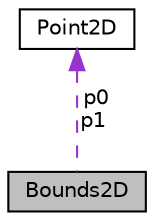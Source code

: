 digraph "Bounds2D"
{
 // LATEX_PDF_SIZE
  edge [fontname="Helvetica",fontsize="10",labelfontname="Helvetica",labelfontsize="10"];
  node [fontname="Helvetica",fontsize="10",shape=record];
  Node1 [label="Bounds2D",height=0.2,width=0.4,color="black", fillcolor="grey75", style="filled", fontcolor="black",tooltip=" "];
  Node2 -> Node1 [dir="back",color="darkorchid3",fontsize="10",style="dashed",label=" p0\np1" ,fontname="Helvetica"];
  Node2 [label="Point2D",height=0.2,width=0.4,color="black", fillcolor="white", style="filled",URL="$classPoint2D.html",tooltip=" "];
}

